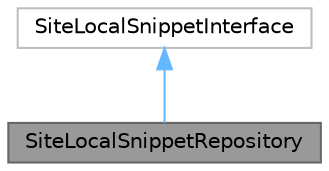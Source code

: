 digraph "SiteLocalSnippetRepository"
{
 // LATEX_PDF_SIZE
  bgcolor="transparent";
  edge [fontname=Helvetica,fontsize=10,labelfontname=Helvetica,labelfontsize=10];
  node [fontname=Helvetica,fontsize=10,shape=box,height=0.2,width=0.4];
  Node1 [id="Node000001",label="SiteLocalSnippetRepository",height=0.2,width=0.4,color="gray40", fillcolor="grey60", style="filled", fontcolor="black",tooltip=" "];
  Node2 -> Node1 [id="edge2_Node000001_Node000002",dir="back",color="steelblue1",style="solid",tooltip=" "];
  Node2 [id="Node000002",label="SiteLocalSnippetInterface",height=0.2,width=0.4,color="grey75", fillcolor="white", style="filled",URL="$interface_app_1_1_repositories_1_1_interfaces_1_1_site_local_snippet_interface.html",tooltip=" "];
}
